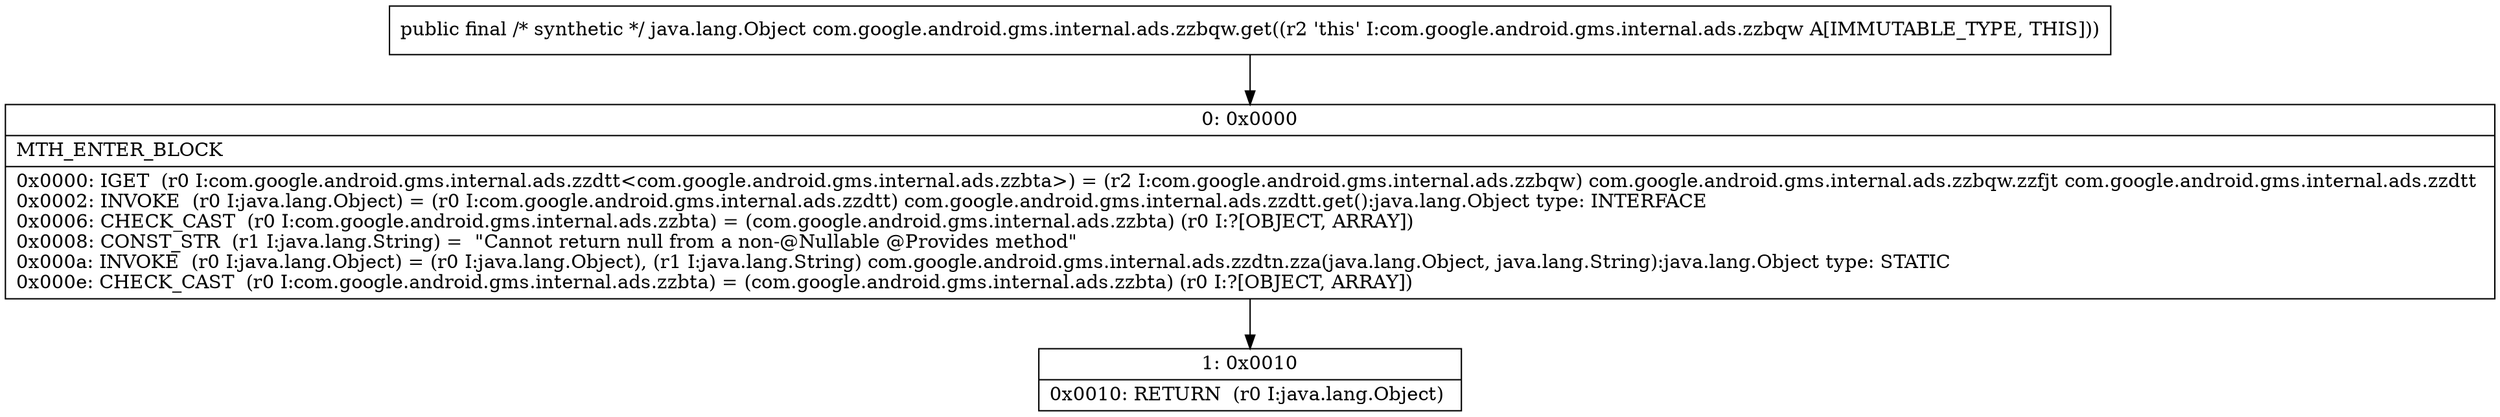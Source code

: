 digraph "CFG forcom.google.android.gms.internal.ads.zzbqw.get()Ljava\/lang\/Object;" {
Node_0 [shape=record,label="{0\:\ 0x0000|MTH_ENTER_BLOCK\l|0x0000: IGET  (r0 I:com.google.android.gms.internal.ads.zzdtt\<com.google.android.gms.internal.ads.zzbta\>) = (r2 I:com.google.android.gms.internal.ads.zzbqw) com.google.android.gms.internal.ads.zzbqw.zzfjt com.google.android.gms.internal.ads.zzdtt \l0x0002: INVOKE  (r0 I:java.lang.Object) = (r0 I:com.google.android.gms.internal.ads.zzdtt) com.google.android.gms.internal.ads.zzdtt.get():java.lang.Object type: INTERFACE \l0x0006: CHECK_CAST  (r0 I:com.google.android.gms.internal.ads.zzbta) = (com.google.android.gms.internal.ads.zzbta) (r0 I:?[OBJECT, ARRAY]) \l0x0008: CONST_STR  (r1 I:java.lang.String) =  \"Cannot return null from a non\-@Nullable @Provides method\" \l0x000a: INVOKE  (r0 I:java.lang.Object) = (r0 I:java.lang.Object), (r1 I:java.lang.String) com.google.android.gms.internal.ads.zzdtn.zza(java.lang.Object, java.lang.String):java.lang.Object type: STATIC \l0x000e: CHECK_CAST  (r0 I:com.google.android.gms.internal.ads.zzbta) = (com.google.android.gms.internal.ads.zzbta) (r0 I:?[OBJECT, ARRAY]) \l}"];
Node_1 [shape=record,label="{1\:\ 0x0010|0x0010: RETURN  (r0 I:java.lang.Object) \l}"];
MethodNode[shape=record,label="{public final \/* synthetic *\/ java.lang.Object com.google.android.gms.internal.ads.zzbqw.get((r2 'this' I:com.google.android.gms.internal.ads.zzbqw A[IMMUTABLE_TYPE, THIS])) }"];
MethodNode -> Node_0;
Node_0 -> Node_1;
}

